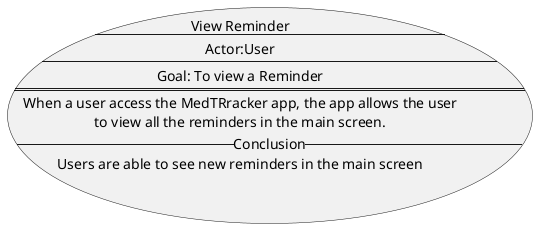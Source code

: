 @startuml
usecase UC01 as "View Reminder
--
Actor:User
--
Goal: To view a Reminder
==
When a user access the MedTRracker app, the app allows the user
to view all the reminders in the main screen.
--Conclusion--
Users are able to see new reminders in the main screen

"
@enduml